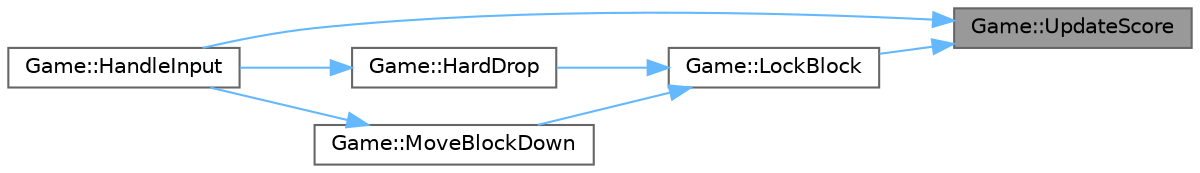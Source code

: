 digraph "Game::UpdateScore"
{
 // INTERACTIVE_SVG=YES
 // LATEX_PDF_SIZE
  bgcolor="transparent";
  edge [fontname=Helvetica,fontsize=10,labelfontname=Helvetica,labelfontsize=10];
  node [fontname=Helvetica,fontsize=10,shape=box,height=0.2,width=0.4];
  rankdir="RL";
  Node1 [id="Node000001",label="Game::UpdateScore",height=0.2,width=0.4,color="gray40", fillcolor="grey60", style="filled", fontcolor="black",tooltip="Cập nhật điểm số dựa trên số dòng bị xóa và điểm rơi khối."];
  Node1 -> Node2 [id="edge1_Node000001_Node000002",dir="back",color="steelblue1",style="solid",tooltip=" "];
  Node2 [id="Node000002",label="Game::HandleInput",height=0.2,width=0.4,color="grey40", fillcolor="white", style="filled",URL="$class_game.html#a6cb82eaece4e30724f3fe4e0d4bde5fc",tooltip="Xử lý các thao tác từ người chơi như di chuyển, xoay, thả nhanh."];
  Node1 -> Node3 [id="edge2_Node000001_Node000003",dir="back",color="steelblue1",style="solid",tooltip=" "];
  Node3 [id="Node000003",label="Game::LockBlock",height=0.2,width=0.4,color="grey40", fillcolor="white", style="filled",URL="$class_game.html#a66fba2bd0f328e0f278300575362eccd",tooltip="Khóa khối vào lưới khi không thể di chuyển thêm."];
  Node3 -> Node4 [id="edge3_Node000003_Node000004",dir="back",color="steelblue1",style="solid",tooltip=" "];
  Node4 [id="Node000004",label="Game::HardDrop",height=0.2,width=0.4,color="grey40", fillcolor="white", style="filled",URL="$class_game.html#a4d227c67184cec759263ba02358ca7bf",tooltip="Thả khối xuống đáy nhanh chóng."];
  Node4 -> Node2 [id="edge4_Node000004_Node000002",dir="back",color="steelblue1",style="solid",tooltip=" "];
  Node3 -> Node5 [id="edge5_Node000003_Node000005",dir="back",color="steelblue1",style="solid",tooltip=" "];
  Node5 [id="Node000005",label="Game::MoveBlockDown",height=0.2,width=0.4,color="grey40", fillcolor="white", style="filled",URL="$class_game.html#ab927b082b475ef3fe642bca3f6abc5d8",tooltip="Di chuyển khối xuống theo thời gian."];
  Node5 -> Node2 [id="edge6_Node000005_Node000002",dir="back",color="steelblue1",style="solid",tooltip=" "];
}
